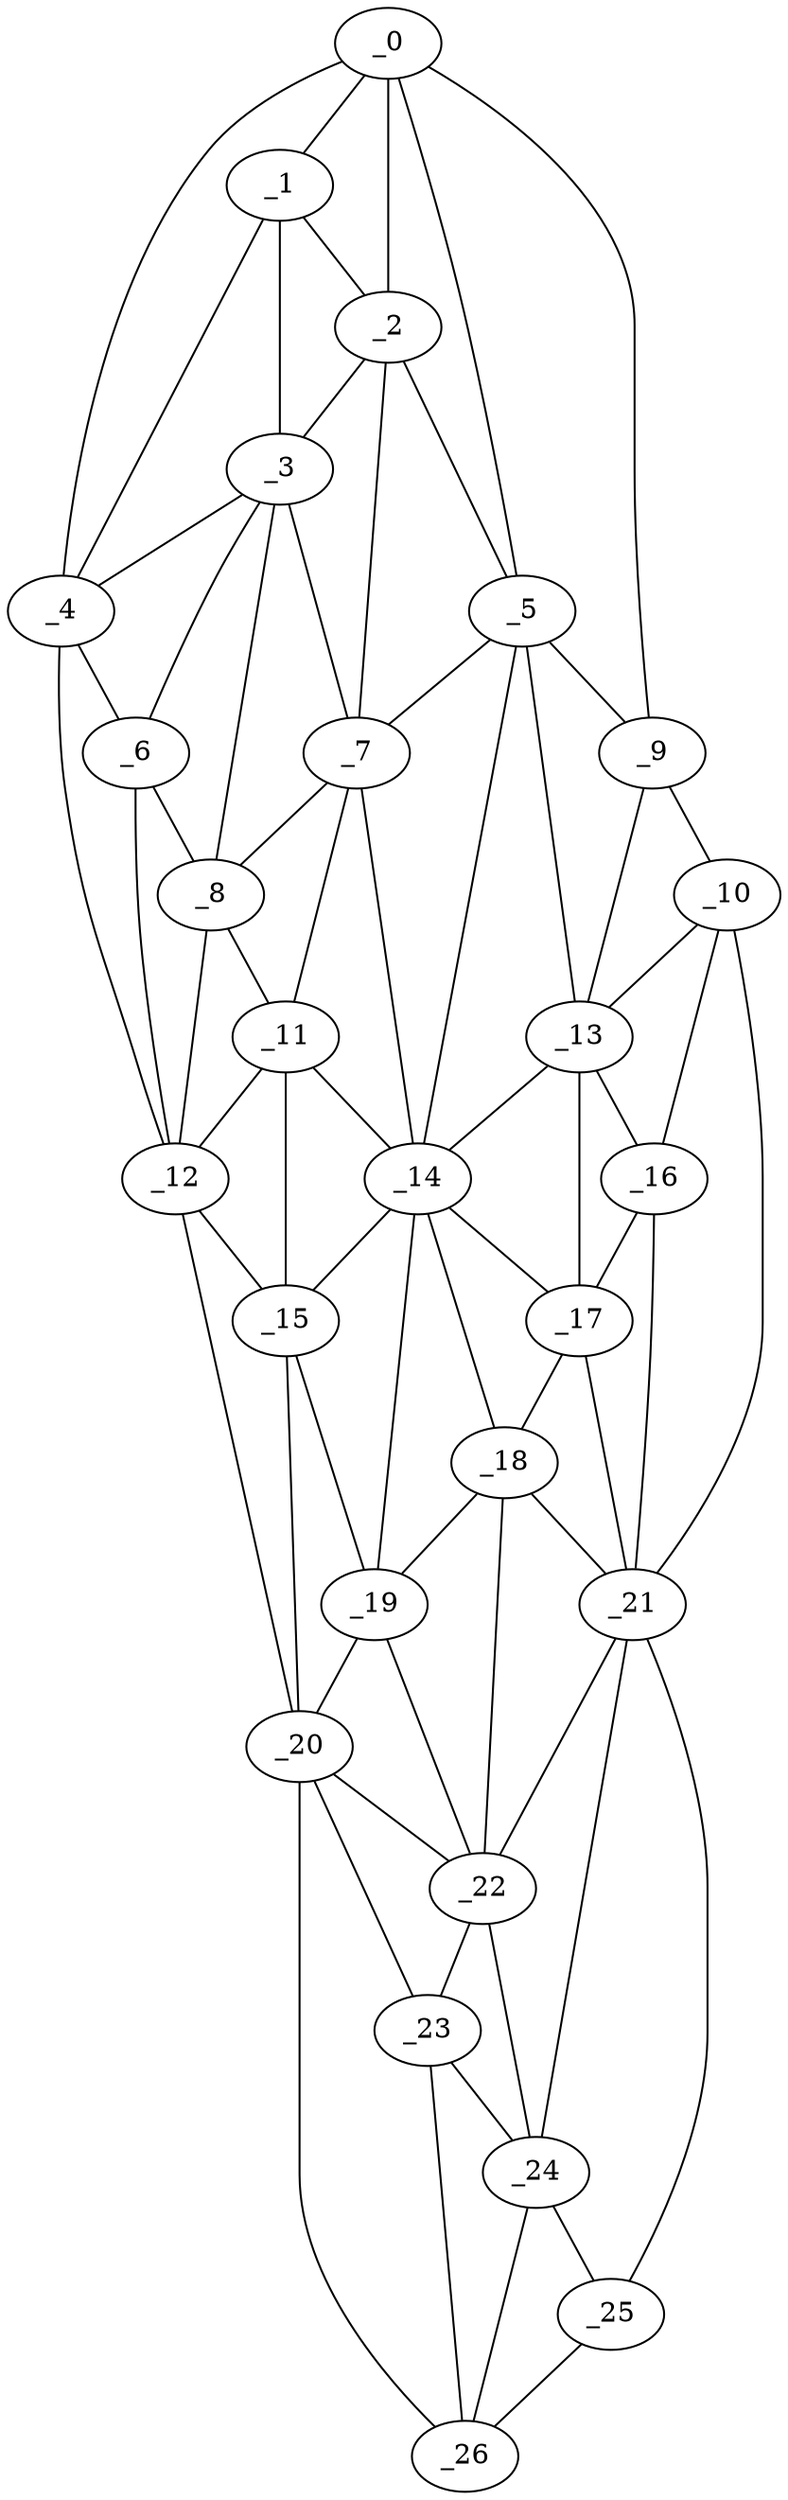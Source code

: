 graph "obj27__325.gxl" {
	_0	 [x=9,
		y=66];
	_1	 [x=21,
		y=69];
	_0 -- _1	 [valence=2];
	_2	 [x=29,
		y=65];
	_0 -- _2	 [valence=2];
	_4	 [x=30,
		y=91];
	_0 -- _4	 [valence=1];
	_5	 [x=40,
		y=53];
	_0 -- _5	 [valence=2];
	_9	 [x=47,
		y=45];
	_0 -- _9	 [valence=1];
	_1 -- _2	 [valence=2];
	_3	 [x=29,
		y=68];
	_1 -- _3	 [valence=2];
	_1 -- _4	 [valence=2];
	_2 -- _3	 [valence=1];
	_2 -- _5	 [valence=2];
	_7	 [x=41,
		y=66];
	_2 -- _7	 [valence=2];
	_3 -- _4	 [valence=1];
	_6	 [x=40,
		y=89];
	_3 -- _6	 [valence=1];
	_3 -- _7	 [valence=2];
	_8	 [x=45,
		y=81];
	_3 -- _8	 [valence=1];
	_4 -- _6	 [valence=2];
	_12	 [x=61,
		y=87];
	_4 -- _12	 [valence=1];
	_5 -- _7	 [valence=2];
	_5 -- _9	 [valence=2];
	_13	 [x=66,
		y=53];
	_5 -- _13	 [valence=1];
	_14	 [x=66,
		y=63];
	_5 -- _14	 [valence=1];
	_6 -- _8	 [valence=2];
	_6 -- _12	 [valence=1];
	_7 -- _8	 [valence=2];
	_11	 [x=57,
		y=79];
	_7 -- _11	 [valence=2];
	_7 -- _14	 [valence=2];
	_8 -- _11	 [valence=2];
	_8 -- _12	 [valence=2];
	_10	 [x=55,
		y=41];
	_9 -- _10	 [valence=1];
	_9 -- _13	 [valence=2];
	_10 -- _13	 [valence=1];
	_16	 [x=75,
		y=43];
	_10 -- _16	 [valence=2];
	_21	 [x=97,
		y=37];
	_10 -- _21	 [valence=1];
	_11 -- _12	 [valence=2];
	_11 -- _14	 [valence=2];
	_15	 [x=69,
		y=75];
	_11 -- _15	 [valence=1];
	_12 -- _15	 [valence=2];
	_20	 [x=92,
		y=77];
	_12 -- _20	 [valence=1];
	_13 -- _14	 [valence=2];
	_13 -- _16	 [valence=2];
	_17	 [x=83,
		y=50];
	_13 -- _17	 [valence=2];
	_14 -- _15	 [valence=2];
	_14 -- _17	 [valence=1];
	_18	 [x=87,
		y=58];
	_14 -- _18	 [valence=2];
	_19	 [x=89,
		y=69];
	_14 -- _19	 [valence=2];
	_15 -- _19	 [valence=2];
	_15 -- _20	 [valence=2];
	_16 -- _17	 [valence=2];
	_16 -- _21	 [valence=2];
	_17 -- _18	 [valence=2];
	_17 -- _21	 [valence=2];
	_18 -- _19	 [valence=1];
	_18 -- _21	 [valence=2];
	_22	 [x=101,
		y=64];
	_18 -- _22	 [valence=2];
	_19 -- _20	 [valence=2];
	_19 -- _22	 [valence=2];
	_20 -- _22	 [valence=2];
	_23	 [x=112,
		y=62];
	_20 -- _23	 [valence=2];
	_26	 [x=125,
		y=58];
	_20 -- _26	 [valence=1];
	_21 -- _22	 [valence=1];
	_24	 [x=117,
		y=46];
	_21 -- _24	 [valence=1];
	_25	 [x=123,
		y=48];
	_21 -- _25	 [valence=1];
	_22 -- _23	 [valence=1];
	_22 -- _24	 [valence=2];
	_23 -- _24	 [valence=2];
	_23 -- _26	 [valence=1];
	_24 -- _25	 [valence=2];
	_24 -- _26	 [valence=2];
	_25 -- _26	 [valence=1];
}
